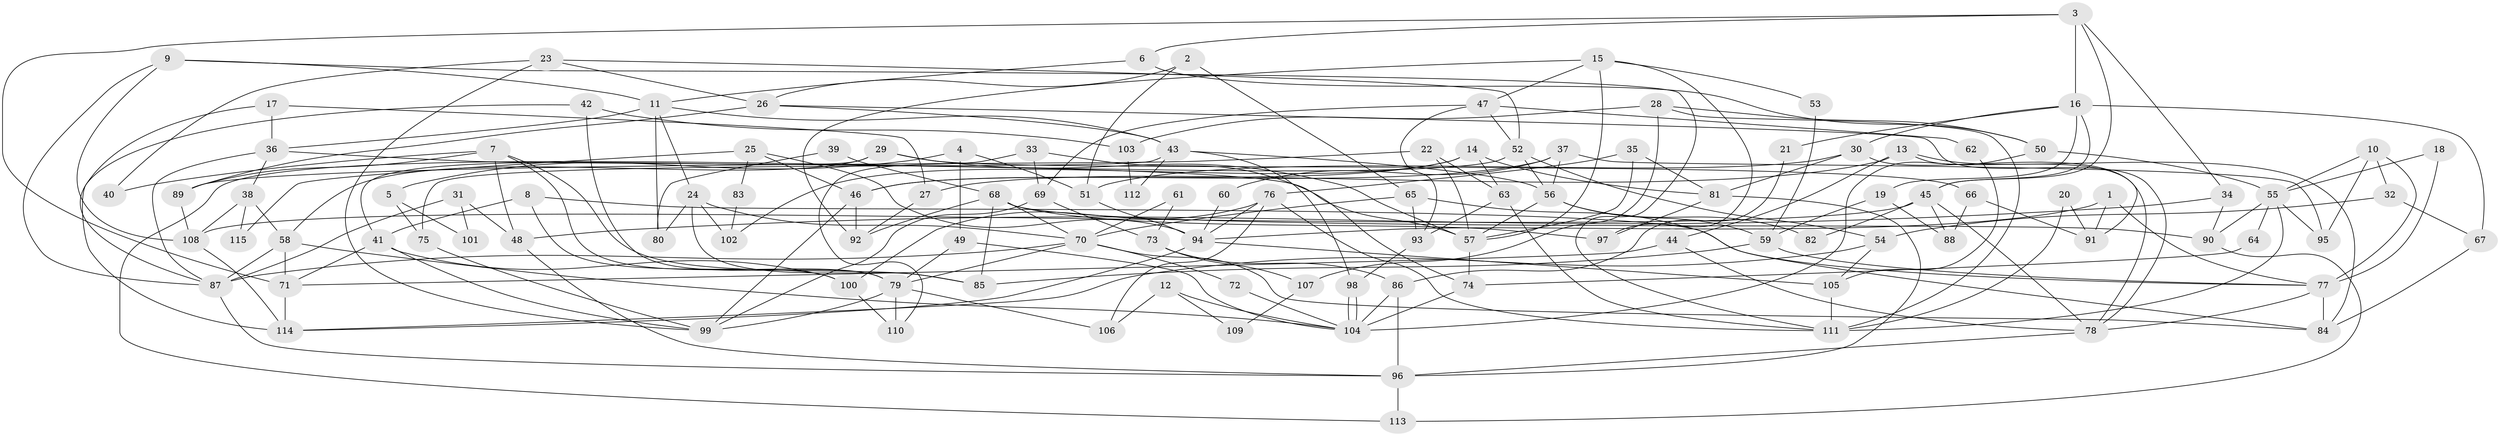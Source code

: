 // coarse degree distribution, {3: 0.23684210526315788, 5: 0.15789473684210525, 7: 0.07894736842105263, 4: 0.15789473684210525, 8: 0.039473684210526314, 6: 0.17105263157894737, 11: 0.013157894736842105, 9: 0.06578947368421052, 2: 0.07894736842105263}
// Generated by graph-tools (version 1.1) at 2025/41/03/06/25 10:41:53]
// undirected, 115 vertices, 230 edges
graph export_dot {
graph [start="1"]
  node [color=gray90,style=filled];
  1;
  2;
  3;
  4;
  5;
  6;
  7;
  8;
  9;
  10;
  11;
  12;
  13;
  14;
  15;
  16;
  17;
  18;
  19;
  20;
  21;
  22;
  23;
  24;
  25;
  26;
  27;
  28;
  29;
  30;
  31;
  32;
  33;
  34;
  35;
  36;
  37;
  38;
  39;
  40;
  41;
  42;
  43;
  44;
  45;
  46;
  47;
  48;
  49;
  50;
  51;
  52;
  53;
  54;
  55;
  56;
  57;
  58;
  59;
  60;
  61;
  62;
  63;
  64;
  65;
  66;
  67;
  68;
  69;
  70;
  71;
  72;
  73;
  74;
  75;
  76;
  77;
  78;
  79;
  80;
  81;
  82;
  83;
  84;
  85;
  86;
  87;
  88;
  89;
  90;
  91;
  92;
  93;
  94;
  95;
  96;
  97;
  98;
  99;
  100;
  101;
  102;
  103;
  104;
  105;
  106;
  107;
  108;
  109;
  110;
  111;
  112;
  113;
  114;
  115;
  1 -- 94;
  1 -- 77;
  1 -- 91;
  2 -- 26;
  2 -- 51;
  2 -- 65;
  3 -- 45;
  3 -- 16;
  3 -- 6;
  3 -- 34;
  3 -- 71;
  4 -- 51;
  4 -- 49;
  4 -- 5;
  5 -- 75;
  5 -- 101;
  6 -- 11;
  6 -- 50;
  7 -- 89;
  7 -- 79;
  7 -- 40;
  7 -- 48;
  7 -- 85;
  8 -- 77;
  8 -- 100;
  8 -- 41;
  9 -- 11;
  9 -- 87;
  9 -- 108;
  9 -- 111;
  10 -- 77;
  10 -- 32;
  10 -- 55;
  10 -- 95;
  11 -- 43;
  11 -- 36;
  11 -- 24;
  11 -- 80;
  12 -- 104;
  12 -- 106;
  12 -- 109;
  13 -- 44;
  13 -- 27;
  13 -- 84;
  13 -- 91;
  14 -- 46;
  14 -- 81;
  14 -- 63;
  14 -- 102;
  15 -- 47;
  15 -- 92;
  15 -- 53;
  15 -- 57;
  15 -- 97;
  16 -- 45;
  16 -- 30;
  16 -- 19;
  16 -- 21;
  16 -- 67;
  17 -- 36;
  17 -- 87;
  17 -- 27;
  18 -- 55;
  18 -- 77;
  19 -- 59;
  19 -- 88;
  20 -- 91;
  20 -- 111;
  21 -- 86;
  22 -- 63;
  22 -- 57;
  22 -- 89;
  23 -- 99;
  23 -- 52;
  23 -- 26;
  23 -- 40;
  24 -- 70;
  24 -- 80;
  24 -- 85;
  24 -- 102;
  25 -- 46;
  25 -- 94;
  25 -- 83;
  25 -- 115;
  26 -- 78;
  26 -- 43;
  26 -- 89;
  27 -- 92;
  28 -- 50;
  28 -- 111;
  28 -- 103;
  28 -- 107;
  29 -- 57;
  29 -- 41;
  29 -- 58;
  29 -- 66;
  30 -- 81;
  30 -- 78;
  30 -- 51;
  31 -- 87;
  31 -- 48;
  31 -- 101;
  32 -- 54;
  32 -- 67;
  33 -- 110;
  33 -- 74;
  33 -- 69;
  34 -- 48;
  34 -- 90;
  35 -- 81;
  35 -- 57;
  35 -- 76;
  36 -- 38;
  36 -- 87;
  36 -- 57;
  37 -- 56;
  37 -- 95;
  37 -- 46;
  37 -- 60;
  38 -- 108;
  38 -- 58;
  38 -- 115;
  39 -- 80;
  39 -- 68;
  41 -- 71;
  41 -- 99;
  41 -- 100;
  42 -- 114;
  42 -- 79;
  42 -- 103;
  43 -- 98;
  43 -- 56;
  43 -- 75;
  43 -- 112;
  44 -- 71;
  44 -- 78;
  45 -- 88;
  45 -- 108;
  45 -- 78;
  45 -- 82;
  46 -- 99;
  46 -- 92;
  47 -- 93;
  47 -- 52;
  47 -- 62;
  47 -- 69;
  48 -- 96;
  49 -- 104;
  49 -- 79;
  50 -- 55;
  50 -- 104;
  51 -- 94;
  52 -- 56;
  52 -- 113;
  52 -- 54;
  53 -- 59;
  54 -- 114;
  54 -- 105;
  55 -- 111;
  55 -- 64;
  55 -- 90;
  55 -- 95;
  56 -- 57;
  56 -- 59;
  56 -- 82;
  57 -- 74;
  58 -- 104;
  58 -- 71;
  58 -- 87;
  59 -- 85;
  59 -- 77;
  60 -- 94;
  61 -- 73;
  61 -- 70;
  62 -- 105;
  63 -- 111;
  63 -- 93;
  64 -- 74;
  65 -- 70;
  65 -- 84;
  65 -- 93;
  66 -- 91;
  66 -- 88;
  67 -- 84;
  68 -- 90;
  68 -- 85;
  68 -- 70;
  68 -- 92;
  68 -- 97;
  69 -- 73;
  69 -- 99;
  70 -- 84;
  70 -- 72;
  70 -- 79;
  70 -- 87;
  71 -- 114;
  72 -- 104;
  73 -- 86;
  73 -- 107;
  74 -- 104;
  75 -- 99;
  76 -- 94;
  76 -- 100;
  76 -- 106;
  76 -- 111;
  77 -- 84;
  77 -- 78;
  78 -- 96;
  79 -- 99;
  79 -- 106;
  79 -- 110;
  81 -- 96;
  81 -- 97;
  83 -- 102;
  86 -- 96;
  86 -- 104;
  87 -- 96;
  89 -- 108;
  90 -- 113;
  93 -- 98;
  94 -- 105;
  94 -- 114;
  96 -- 113;
  98 -- 104;
  98 -- 104;
  100 -- 110;
  103 -- 112;
  105 -- 111;
  107 -- 109;
  108 -- 114;
}
